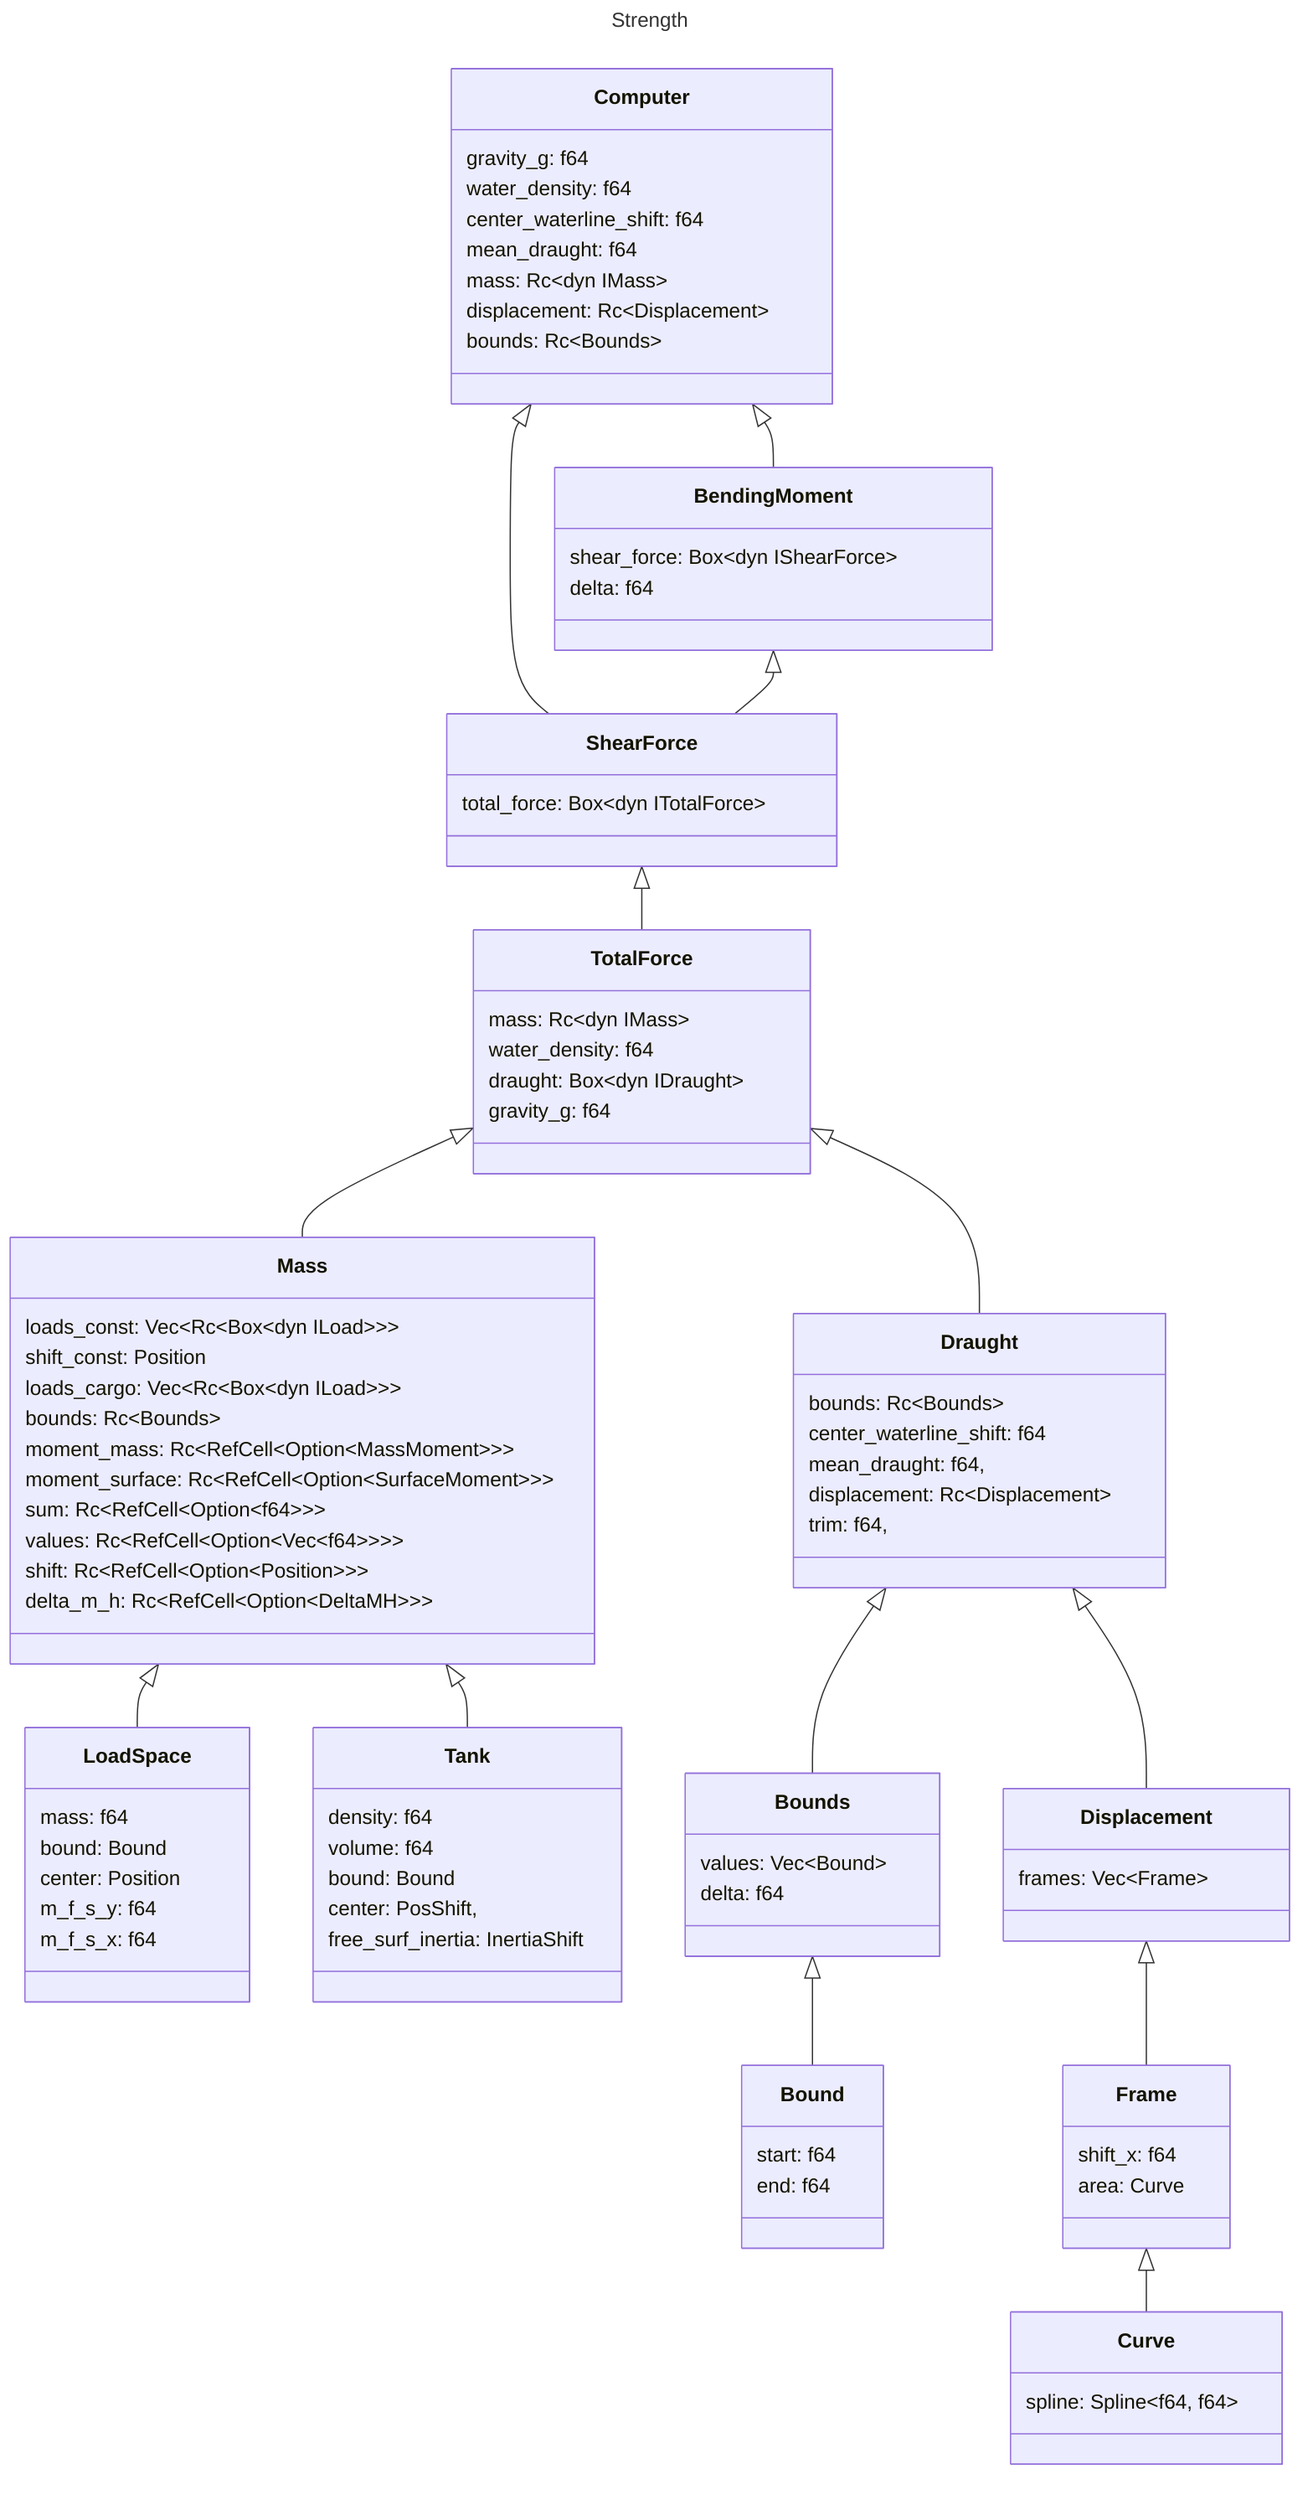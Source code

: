 ---
title: Strength
---
classDiagram

    class Computer{   
        gravity_g: f64
        water_density: f64
        center_waterline_shift: f64
        mean_draught: f64
        mass: Rc~dyn IMass~
        displacement: Rc~Displacement~
        bounds: Rc~Bounds~ 
    }

    class BendingMoment{
        shear_force: Box~dyn IShearForce~
        delta: f64
    }

    class ShearForce{
        total_force: Box~dyn ITotalForce~
    }

    class TotalForce{
        mass: Rc~dyn IMass~
        water_density: f64
        draught: Box~dyn IDraught~
        gravity_g: f64
    }

    class Mass{
        loads_const: Vec~Rc~Box~dyn ILoad~~~
        shift_const: Position
        loads_cargo: Vec~Rc~Box~dyn ILoad~~~
        bounds: Rc~Bounds~
        moment_mass: Rc~RefCell~Option~MassMoment~~~
        moment_surface: Rc~RefCell~Option~SurfaceMoment~~~
        sum: Rc~RefCell~Option~f64~~~
        values: Rc~RefCell~Option~Vec~f64~~~~
        shift: Rc~RefCell~Option~Position~~~
        delta_m_h: Rc~RefCell~Option~DeltaMH~~~
    }

    class LoadSpace{
        mass: f64
        bound: Bound
        center: Position
        m_f_s_y: f64
        m_f_s_x: f64
    }

    class Tank{
        density: f64 
        volume: f64
        bound: Bound
        center: PosShift,
        free_surf_inertia: InertiaShift
    }

    class Draught{
        bounds: Rc~Bounds~
        center_waterline_shift: f64
        mean_draught: f64,
        displacement: Rc~Displacement~
        trim: f64,
    }

    class Bounds{   
        values: Vec~Bound~
        delta: f64
    }

    class Bound{
        start: f64
        end: f64
    }

    class Displacement{        
        frames: Vec~Frame~
    }

    class Frame{  
        shift_x: f64
        area: Curve     
    }

    class Curve{
        spline: Spline~f64, f64~
    }

    Computer <|-- BendingMoment    
    Computer <|-- ShearForce   
    BendingMoment <|-- ShearForce
    ShearForce <|-- TotalForce
    TotalForce <|-- Mass
    TotalForce <|-- Draught
    Mass <|-- LoadSpace
    Mass <|-- Tank
    Draught <|-- Bounds
    Draught <|-- Displacement
    Displacement <|-- Frame
    Bounds <|-- Bound
    Frame <|-- Curve